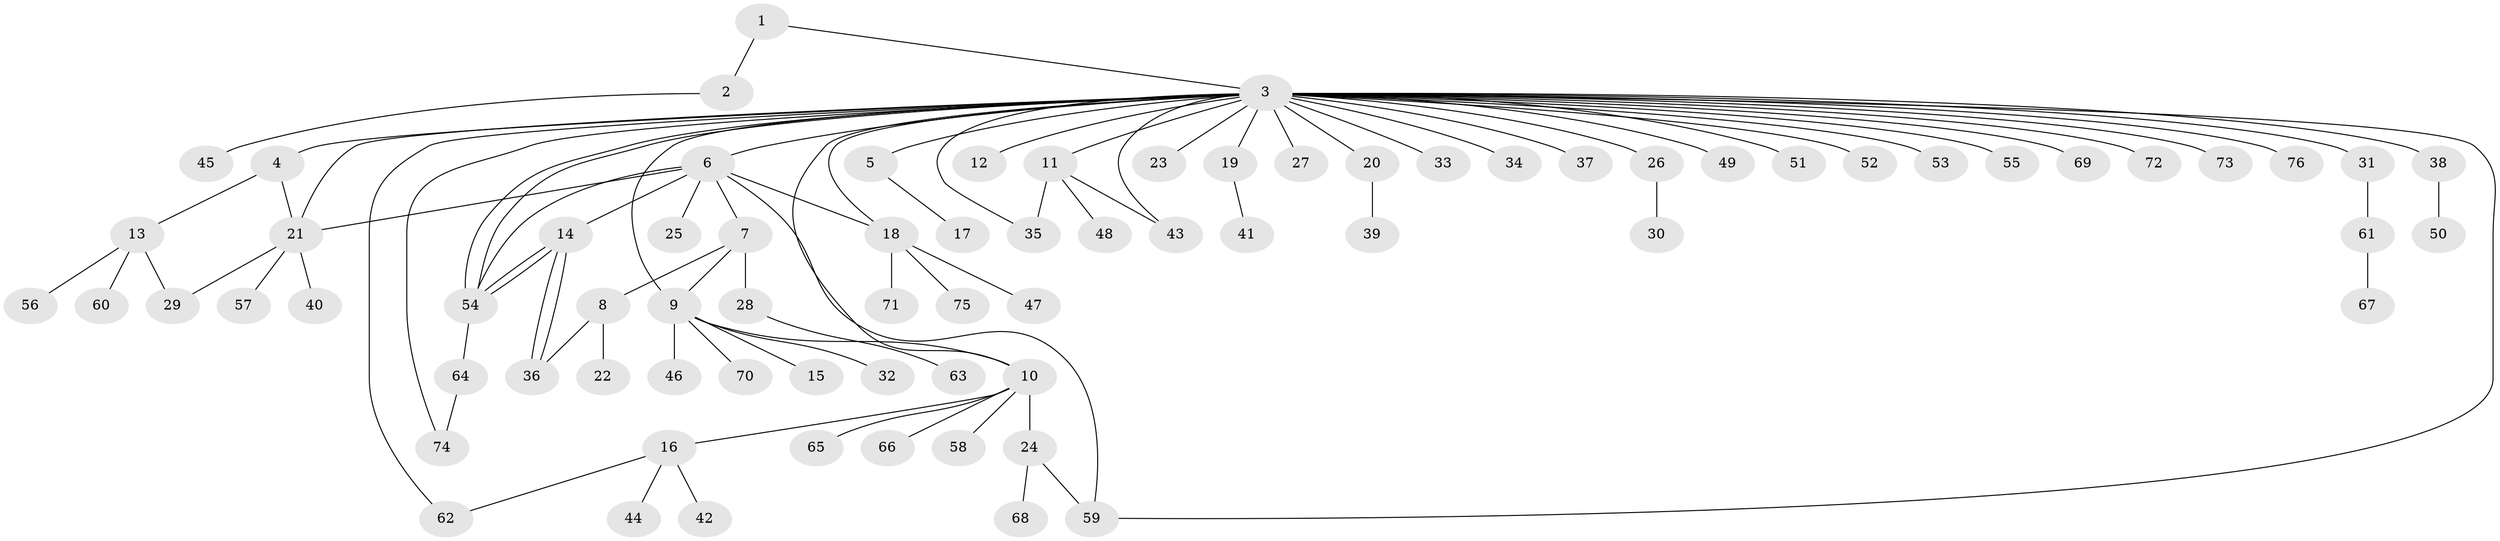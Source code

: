 // Generated by graph-tools (version 1.1) at 2025/35/03/09/25 02:35:30]
// undirected, 76 vertices, 93 edges
graph export_dot {
graph [start="1"]
  node [color=gray90,style=filled];
  1;
  2;
  3;
  4;
  5;
  6;
  7;
  8;
  9;
  10;
  11;
  12;
  13;
  14;
  15;
  16;
  17;
  18;
  19;
  20;
  21;
  22;
  23;
  24;
  25;
  26;
  27;
  28;
  29;
  30;
  31;
  32;
  33;
  34;
  35;
  36;
  37;
  38;
  39;
  40;
  41;
  42;
  43;
  44;
  45;
  46;
  47;
  48;
  49;
  50;
  51;
  52;
  53;
  54;
  55;
  56;
  57;
  58;
  59;
  60;
  61;
  62;
  63;
  64;
  65;
  66;
  67;
  68;
  69;
  70;
  71;
  72;
  73;
  74;
  75;
  76;
  1 -- 2;
  1 -- 3;
  2 -- 45;
  3 -- 4;
  3 -- 5;
  3 -- 6;
  3 -- 9;
  3 -- 10;
  3 -- 11;
  3 -- 12;
  3 -- 18;
  3 -- 19;
  3 -- 20;
  3 -- 21;
  3 -- 23;
  3 -- 26;
  3 -- 27;
  3 -- 31;
  3 -- 33;
  3 -- 34;
  3 -- 35;
  3 -- 37;
  3 -- 38;
  3 -- 43;
  3 -- 49;
  3 -- 51;
  3 -- 52;
  3 -- 53;
  3 -- 54;
  3 -- 54;
  3 -- 55;
  3 -- 59;
  3 -- 62;
  3 -- 69;
  3 -- 72;
  3 -- 73;
  3 -- 74;
  3 -- 76;
  4 -- 13;
  4 -- 21;
  5 -- 17;
  6 -- 7;
  6 -- 14;
  6 -- 18;
  6 -- 21;
  6 -- 25;
  6 -- 54;
  6 -- 59;
  7 -- 8;
  7 -- 9;
  7 -- 28;
  8 -- 22;
  8 -- 36;
  9 -- 10;
  9 -- 15;
  9 -- 32;
  9 -- 46;
  9 -- 70;
  10 -- 16;
  10 -- 24;
  10 -- 58;
  10 -- 65;
  10 -- 66;
  11 -- 35;
  11 -- 43;
  11 -- 48;
  13 -- 29;
  13 -- 56;
  13 -- 60;
  14 -- 36;
  14 -- 36;
  14 -- 54;
  14 -- 54;
  16 -- 42;
  16 -- 44;
  16 -- 62;
  18 -- 47;
  18 -- 71;
  18 -- 75;
  19 -- 41;
  20 -- 39;
  21 -- 29;
  21 -- 40;
  21 -- 57;
  24 -- 59;
  24 -- 68;
  26 -- 30;
  28 -- 63;
  31 -- 61;
  38 -- 50;
  54 -- 64;
  61 -- 67;
  64 -- 74;
}
